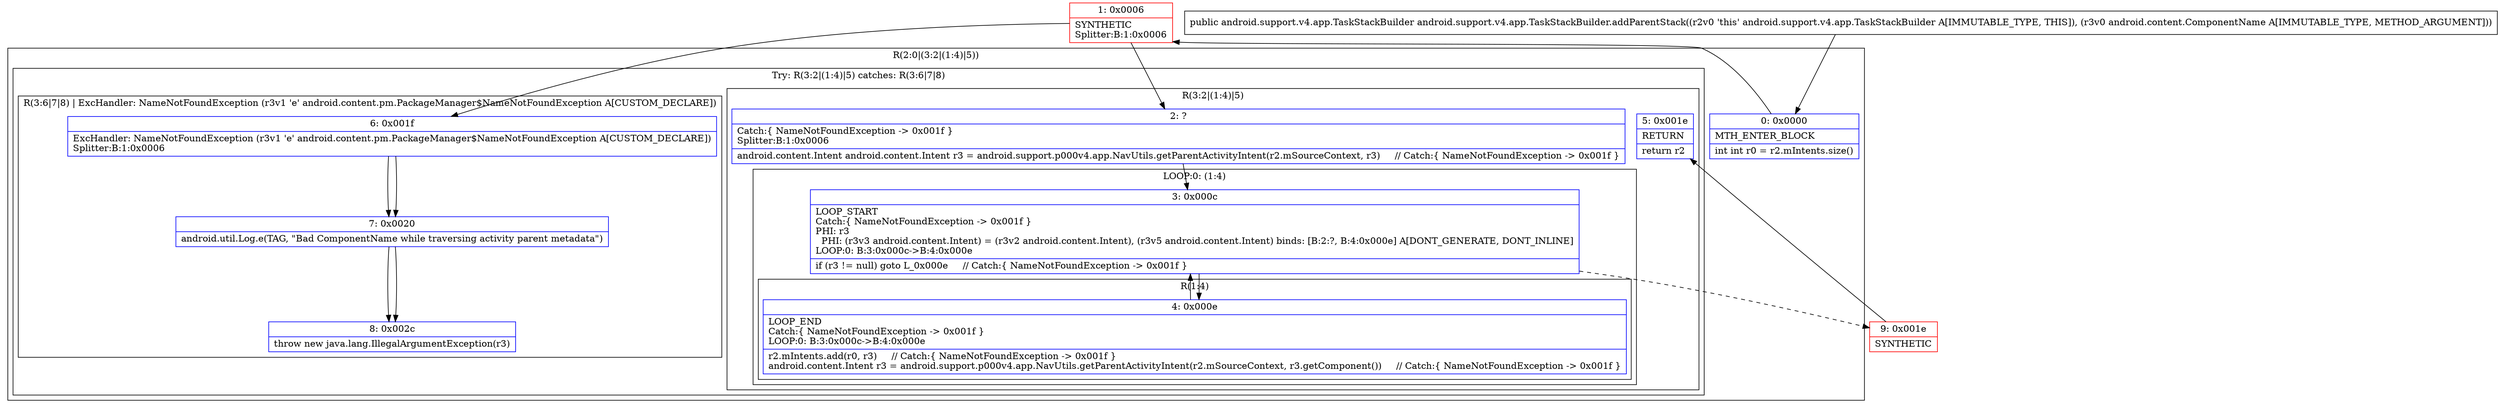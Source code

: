 digraph "CFG forandroid.support.v4.app.TaskStackBuilder.addParentStack(Landroid\/content\/ComponentName;)Landroid\/support\/v4\/app\/TaskStackBuilder;" {
subgraph cluster_Region_2046808174 {
label = "R(2:0|(3:2|(1:4)|5))";
node [shape=record,color=blue];
Node_0 [shape=record,label="{0\:\ 0x0000|MTH_ENTER_BLOCK\l|int int r0 = r2.mIntents.size()\l}"];
subgraph cluster_TryCatchRegion_1789265033 {
label = "Try: R(3:2|(1:4)|5) catches: R(3:6|7|8)";
node [shape=record,color=blue];
subgraph cluster_Region_745729289 {
label = "R(3:2|(1:4)|5)";
node [shape=record,color=blue];
Node_2 [shape=record,label="{2\:\ ?|Catch:\{ NameNotFoundException \-\> 0x001f \}\lSplitter:B:1:0x0006\l|android.content.Intent android.content.Intent r3 = android.support.p000v4.app.NavUtils.getParentActivityIntent(r2.mSourceContext, r3)     \/\/ Catch:\{ NameNotFoundException \-\> 0x001f \}\l}"];
subgraph cluster_LoopRegion_1263104524 {
label = "LOOP:0: (1:4)";
node [shape=record,color=blue];
Node_3 [shape=record,label="{3\:\ 0x000c|LOOP_START\lCatch:\{ NameNotFoundException \-\> 0x001f \}\lPHI: r3 \l  PHI: (r3v3 android.content.Intent) = (r3v2 android.content.Intent), (r3v5 android.content.Intent) binds: [B:2:?, B:4:0x000e] A[DONT_GENERATE, DONT_INLINE]\lLOOP:0: B:3:0x000c\-\>B:4:0x000e\l|if (r3 != null) goto L_0x000e     \/\/ Catch:\{ NameNotFoundException \-\> 0x001f \}\l}"];
subgraph cluster_Region_516618982 {
label = "R(1:4)";
node [shape=record,color=blue];
Node_4 [shape=record,label="{4\:\ 0x000e|LOOP_END\lCatch:\{ NameNotFoundException \-\> 0x001f \}\lLOOP:0: B:3:0x000c\-\>B:4:0x000e\l|r2.mIntents.add(r0, r3)     \/\/ Catch:\{ NameNotFoundException \-\> 0x001f \}\landroid.content.Intent r3 = android.support.p000v4.app.NavUtils.getParentActivityIntent(r2.mSourceContext, r3.getComponent())     \/\/ Catch:\{ NameNotFoundException \-\> 0x001f \}\l}"];
}
}
Node_5 [shape=record,label="{5\:\ 0x001e|RETURN\l|return r2\l}"];
}
subgraph cluster_Region_151507599 {
label = "R(3:6|7|8) | ExcHandler: NameNotFoundException (r3v1 'e' android.content.pm.PackageManager$NameNotFoundException A[CUSTOM_DECLARE])\l";
node [shape=record,color=blue];
Node_6 [shape=record,label="{6\:\ 0x001f|ExcHandler: NameNotFoundException (r3v1 'e' android.content.pm.PackageManager$NameNotFoundException A[CUSTOM_DECLARE])\lSplitter:B:1:0x0006\l}"];
Node_7 [shape=record,label="{7\:\ 0x0020|android.util.Log.e(TAG, \"Bad ComponentName while traversing activity parent metadata\")\l}"];
Node_8 [shape=record,label="{8\:\ 0x002c|throw new java.lang.IllegalArgumentException(r3)\l}"];
}
}
}
subgraph cluster_Region_151507599 {
label = "R(3:6|7|8) | ExcHandler: NameNotFoundException (r3v1 'e' android.content.pm.PackageManager$NameNotFoundException A[CUSTOM_DECLARE])\l";
node [shape=record,color=blue];
Node_6 [shape=record,label="{6\:\ 0x001f|ExcHandler: NameNotFoundException (r3v1 'e' android.content.pm.PackageManager$NameNotFoundException A[CUSTOM_DECLARE])\lSplitter:B:1:0x0006\l}"];
Node_7 [shape=record,label="{7\:\ 0x0020|android.util.Log.e(TAG, \"Bad ComponentName while traversing activity parent metadata\")\l}"];
Node_8 [shape=record,label="{8\:\ 0x002c|throw new java.lang.IllegalArgumentException(r3)\l}"];
}
Node_1 [shape=record,color=red,label="{1\:\ 0x0006|SYNTHETIC\lSplitter:B:1:0x0006\l}"];
Node_9 [shape=record,color=red,label="{9\:\ 0x001e|SYNTHETIC\l}"];
MethodNode[shape=record,label="{public android.support.v4.app.TaskStackBuilder android.support.v4.app.TaskStackBuilder.addParentStack((r2v0 'this' android.support.v4.app.TaskStackBuilder A[IMMUTABLE_TYPE, THIS]), (r3v0 android.content.ComponentName A[IMMUTABLE_TYPE, METHOD_ARGUMENT])) }"];
MethodNode -> Node_0;
Node_0 -> Node_1;
Node_2 -> Node_3;
Node_3 -> Node_4;
Node_3 -> Node_9[style=dashed];
Node_4 -> Node_3;
Node_6 -> Node_7;
Node_7 -> Node_8;
Node_6 -> Node_7;
Node_7 -> Node_8;
Node_1 -> Node_2;
Node_1 -> Node_6;
Node_9 -> Node_5;
}


